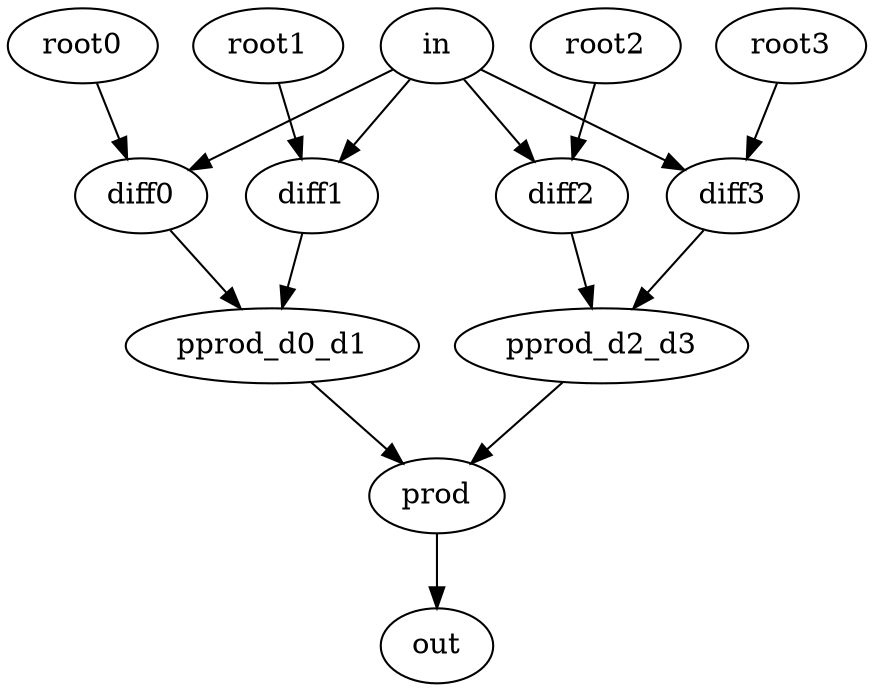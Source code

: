 digraph o4poly {
// Input
in[opcode=input];
// Roots
root0[opcode=const value=5];
root1[opcode=const value=7];
root2[opcode=const value=12];
root3[opcode=const value=72];
// Subtractions
diff0[opcode=sub];
diff1[opcode=sub];
diff2[opcode=sub];
diff3[opcode=sub];
in->diff0[operand=0];
in->diff1[operand=0];
in->diff2[operand=0];
in->diff3[operand=0];
root0->diff0[operand=1];
root1->diff1[operand=1];
root2->diff2[operand=1];
root3->diff3[operand=1];
// Product
pprod_d0_d1[opcode=mul];
pprod_d2_d3[opcode=mul];
diff0->pprod_d0_d1[operand=0];
diff1->pprod_d0_d1[operand=1];
diff2->pprod_d2_d3[operand=0];
diff3->pprod_d2_d3[operand=1];
prod[opcode=mul];
pprod_d0_d1->prod[operand=0];
pprod_d2_d3->prod[operand=1];
// Output
out[opcode=output approx=.01];
prod->out[operand=0];
}
